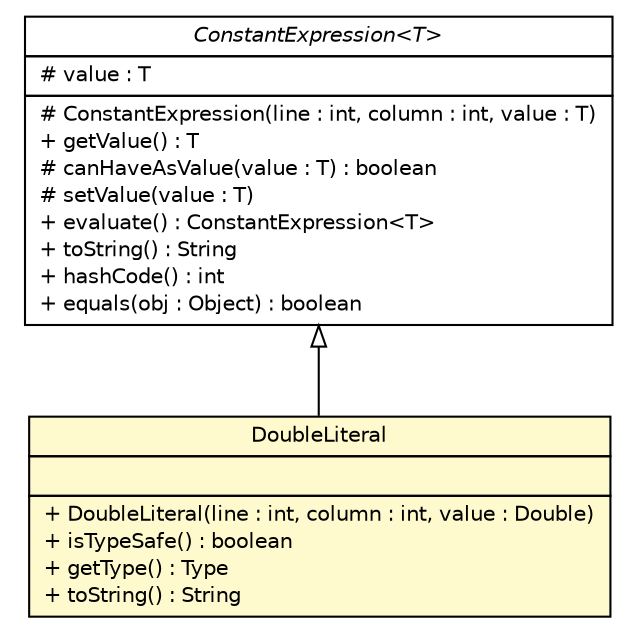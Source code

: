 #!/usr/local/bin/dot
#
# Class diagram 
# Generated by UMLGraph version R5_6 (http://www.umlgraph.org/)
#

digraph G {
	edge [fontname="Helvetica",fontsize=10,labelfontname="Helvetica",labelfontsize=10];
	node [fontname="Helvetica",fontsize=10,shape=plaintext];
	nodesep=0.25;
	ranksep=0.5;
	// model.programs.parsing.language.expression.constant.ConstantExpression<T>
	c7626 [label=<<table title="model.programs.parsing.language.expression.constant.ConstantExpression" border="0" cellborder="1" cellspacing="0" cellpadding="2" port="p" href="../ConstantExpression.html">
		<tr><td><table border="0" cellspacing="0" cellpadding="1">
<tr><td align="center" balign="center"><font face="Helvetica-Oblique"> ConstantExpression&lt;T&gt; </font></td></tr>
		</table></td></tr>
		<tr><td><table border="0" cellspacing="0" cellpadding="1">
<tr><td align="left" balign="left"> # value : T </td></tr>
		</table></td></tr>
		<tr><td><table border="0" cellspacing="0" cellpadding="1">
<tr><td align="left" balign="left"> # ConstantExpression(line : int, column : int, value : T) </td></tr>
<tr><td align="left" balign="left"> + getValue() : T </td></tr>
<tr><td align="left" balign="left"> # canHaveAsValue(value : T) : boolean </td></tr>
<tr><td align="left" balign="left"> # setValue(value : T) </td></tr>
<tr><td align="left" balign="left"> + evaluate() : ConstantExpression&lt;T&gt; </td></tr>
<tr><td align="left" balign="left"> + toString() : String </td></tr>
<tr><td align="left" balign="left"> + hashCode() : int </td></tr>
<tr><td align="left" balign="left"> + equals(obj : Object) : boolean </td></tr>
		</table></td></tr>
		</table>>, URL="../ConstantExpression.html", fontname="Helvetica", fontcolor="black", fontsize=10.0];
	// model.programs.parsing.language.expression.constant.literal.DoubleLiteral
	c7633 [label=<<table title="model.programs.parsing.language.expression.constant.literal.DoubleLiteral" border="0" cellborder="1" cellspacing="0" cellpadding="2" port="p" bgcolor="lemonChiffon" href="./DoubleLiteral.html">
		<tr><td><table border="0" cellspacing="0" cellpadding="1">
<tr><td align="center" balign="center"> DoubleLiteral </td></tr>
		</table></td></tr>
		<tr><td><table border="0" cellspacing="0" cellpadding="1">
<tr><td align="left" balign="left">  </td></tr>
		</table></td></tr>
		<tr><td><table border="0" cellspacing="0" cellpadding="1">
<tr><td align="left" balign="left"> + DoubleLiteral(line : int, column : int, value : Double) </td></tr>
<tr><td align="left" balign="left"> + isTypeSafe() : boolean </td></tr>
<tr><td align="left" balign="left"> + getType() : Type </td></tr>
<tr><td align="left" balign="left"> + toString() : String </td></tr>
		</table></td></tr>
		</table>>, URL="./DoubleLiteral.html", fontname="Helvetica", fontcolor="black", fontsize=10.0];
	//model.programs.parsing.language.expression.constant.literal.DoubleLiteral extends model.programs.parsing.language.expression.constant.ConstantExpression<java.lang.Double>
	c7626:p -> c7633:p [dir=back,arrowtail=empty];
}

